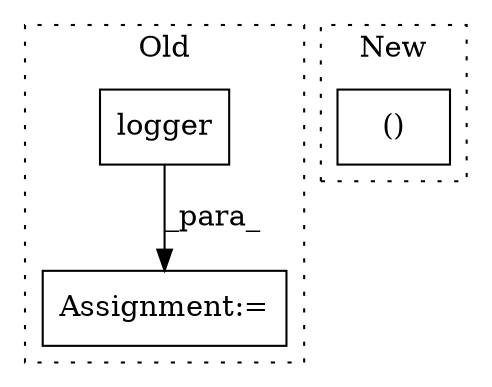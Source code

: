 digraph G {
subgraph cluster0 {
1 [label="logger" a="32" s="8097" l="8" shape="box"];
3 [label="Assignment:=" a="7" s="8086" l="1" shape="box"];
label = "Old";
style="dotted";
}
subgraph cluster1 {
2 [label="()" a="106" s="10982" l="101" shape="box"];
label = "New";
style="dotted";
}
1 -> 3 [label="_para_"];
}